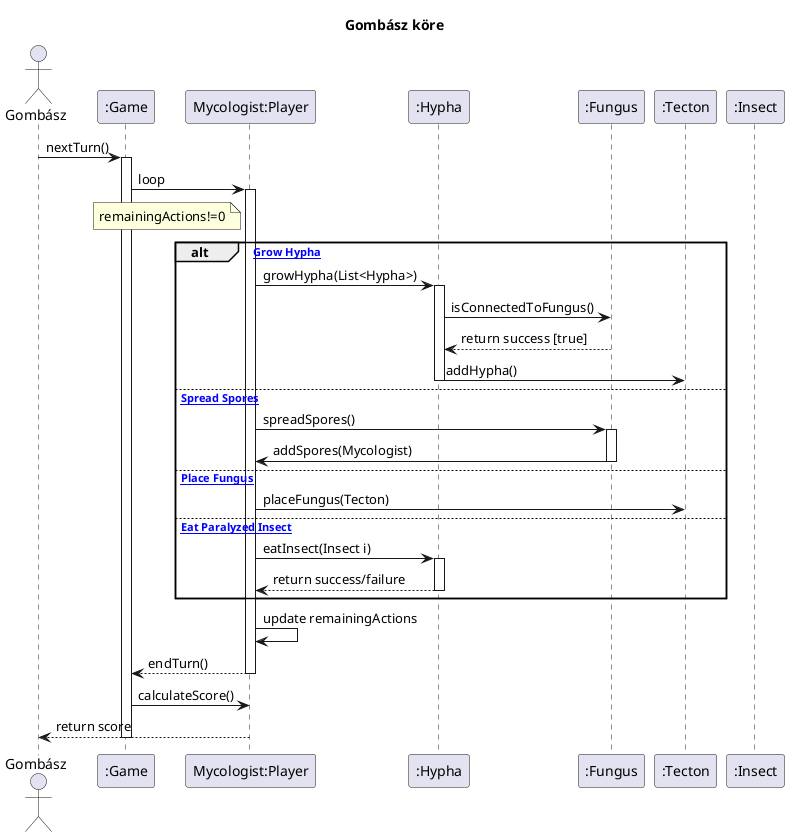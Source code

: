@startuml SD_mycRnd

title Gombász köre
actor Gombász
participant ":Game" as Game
participant "Mycologist:Player" as Player
participant ":Hypha" as Hypha
participant ":Fungus" as Fungus
participant ":Tecton" as Tecton
participant ":Insect" as Insect

Gombász -> Game: nextTurn()
activate Game

Game -> Player: loop
activate Player
note left of Player: remainingActions!=0

alt [Action: Grow Hypha]
    Player -> Hypha: growHypha(List<Hypha>)
    activate Hypha
    
    Hypha -> Fungus: isConnectedToFungus()
    Fungus --> Hypha: return success [true]
    
    Hypha -> Tecton: addHypha()
    deactivate Hypha
else [Action: Spread Spores]
    Player -> Fungus: spreadSpores()
    activate Fungus
    
    Fungus -> Player: addSpores(Mycologist)
    deactivate Fungus
else [Action: Place Fungus]
    Player -> Tecton: placeFungus(Tecton)
else [Action: Eat Paralyzed Insect]
    Player -> Hypha: eatInsect(Insect i)
    activate Hypha
    Hypha --> Player: return success/failure
    deactivate Hypha
end

Player -> Player: update remainingActions

Player --> Game: endTurn()
deactivate Player

Game -> Player: calculateScore()
Player --> Gombász: return score

deactivate Game
@enduml